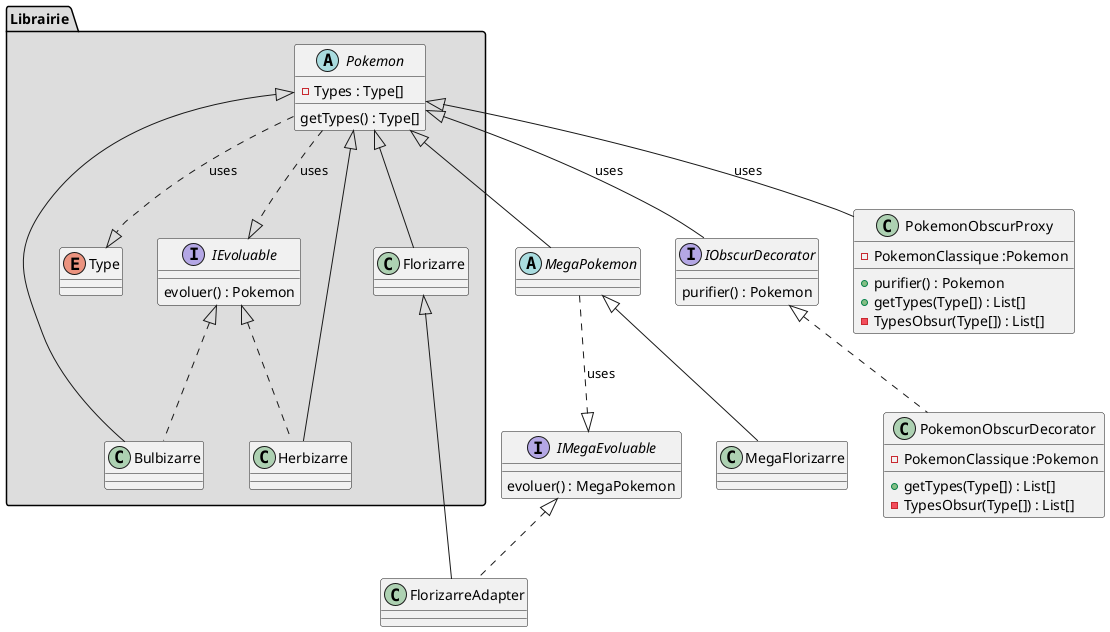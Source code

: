 @startuml Pokemon

package "Librairie" #DDDDDD {
    abstract class Pokemon {
        - Types : Type[]
        getTypes() : Type[]
    }

    interface IEvoluable {
        evoluer() : Pokemon
    }

    enum Type {
    }

    class Bulbizarre {
    }

    class Herbizarre {
    }

    class Florizarre {
    }
}

abstract class MegaPokemon {
}

interface IMegaEvoluable {
    evoluer() : MegaPokemon
}

class MegaFlorizarre {
}

class FlorizarreAdapter {
}

interface IObscurDecorator {
    purifier() : Pokemon
}

class PokemonObscurProxy{
    - PokemonClassique :Pokemon
    + purifier() : Pokemon
    + getTypes(Type[]) : List[]
    - TypesObsur(Type[]) : List[]
    
}

class PokemonObscurDecorator{
    - PokemonClassique :Pokemon
    + getTypes(Type[]) : List[]
    - TypesObsur(Type[]) : List[]
    
}

Pokemon ..|> IEvoluable : uses
Pokemon ..|> Type: uses
Pokemon <|-- Bulbizarre
Pokemon <|-- Herbizarre
Pokemon <|-- Florizarre
IEvoluable <|.. Bulbizarre
IEvoluable <|.. Herbizarre

MegaPokemon ..|> IMegaEvoluable : uses
Pokemon <|-- MegaPokemon
IMegaEvoluable <|..FlorizarreAdapter
Florizarre <|--FlorizarreAdapter
MegaPokemon <|--MegaFlorizarre

Pokemon <|--PokemonObscurProxy : uses

Pokemon <|--IObscurDecorator : uses
IObscurDecorator <|..PokemonObscurDecorator


@enduml